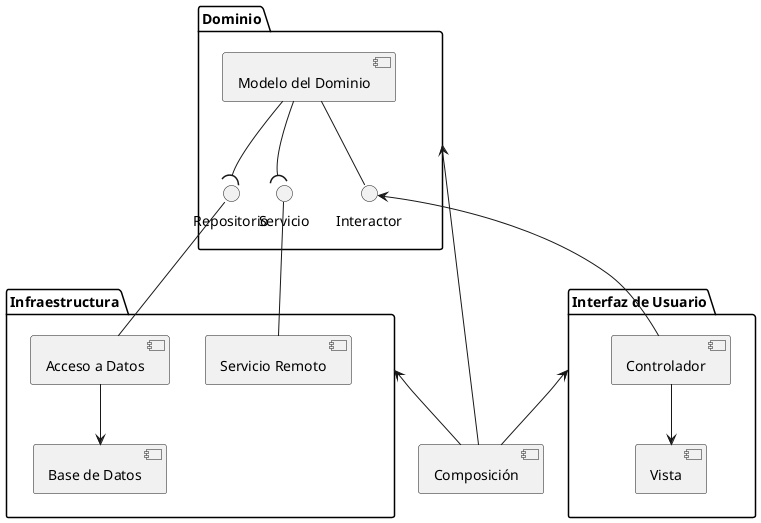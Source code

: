 @startuml main.component

skinparam monochrome true

package "Dominio" as Domain {
    [Modelo del Dominio] as Core
    () "Interactor" as Interactor
    () "Repositorio" as Repo
    () "Servicio" as Service
}

package "Interfaz de Usuario" as UI {
    [Controlador] as Controller
    [Vista] as View
}

package "Infraestructura" as IFT {
    [Acceso a Datos] as DAO
    [Base de Datos] as DB
    [Servicio Remoto] as Remote
}

[Composición] as DI

DI -u-> Domain
DI -u-> IFT
DI -u-> UI
Core -d- Interactor
Core -( Repo
Core -[hidden]d-> Repo
Core -( Service
Core -[hidden]d-> Service
DAO -u- Repo
DAO -d-> DB
Remote -u- Service
Controller -u-> Interactor
Controller -d-> View

@enduml